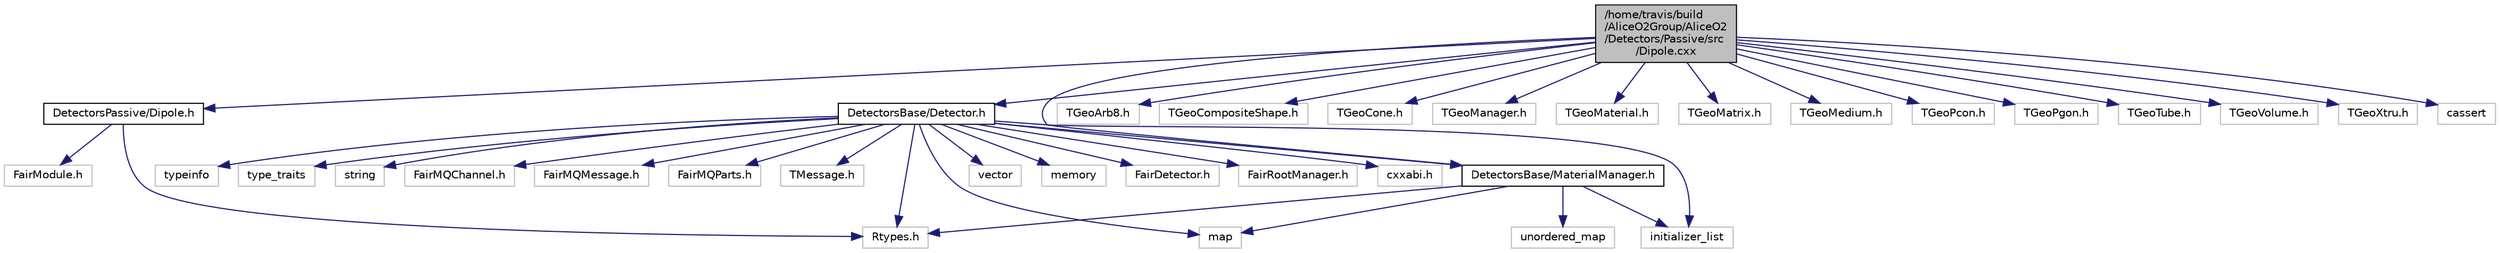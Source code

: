 digraph "/home/travis/build/AliceO2Group/AliceO2/Detectors/Passive/src/Dipole.cxx"
{
 // INTERACTIVE_SVG=YES
  bgcolor="transparent";
  edge [fontname="Helvetica",fontsize="10",labelfontname="Helvetica",labelfontsize="10"];
  node [fontname="Helvetica",fontsize="10",shape=record];
  Node1 [label="/home/travis/build\l/AliceO2Group/AliceO2\l/Detectors/Passive/src\l/Dipole.cxx",height=0.2,width=0.4,color="black", fillcolor="grey75", style="filled" fontcolor="black"];
  Node1 -> Node2 [color="midnightblue",fontsize="10",style="solid",fontname="Helvetica"];
  Node2 [label="DetectorsBase/Detector.h",height=0.2,width=0.4,color="black",URL="$d1/d3a/Base_2include_2DetectorsBase_2Detector_8h.html"];
  Node2 -> Node3 [color="midnightblue",fontsize="10",style="solid",fontname="Helvetica"];
  Node3 [label="map",height=0.2,width=0.4,color="grey75"];
  Node2 -> Node4 [color="midnightblue",fontsize="10",style="solid",fontname="Helvetica"];
  Node4 [label="vector",height=0.2,width=0.4,color="grey75"];
  Node2 -> Node5 [color="midnightblue",fontsize="10",style="solid",fontname="Helvetica"];
  Node5 [label="initializer_list",height=0.2,width=0.4,color="grey75"];
  Node2 -> Node6 [color="midnightblue",fontsize="10",style="solid",fontname="Helvetica"];
  Node6 [label="memory",height=0.2,width=0.4,color="grey75"];
  Node2 -> Node7 [color="midnightblue",fontsize="10",style="solid",fontname="Helvetica"];
  Node7 [label="FairDetector.h",height=0.2,width=0.4,color="grey75"];
  Node2 -> Node8 [color="midnightblue",fontsize="10",style="solid",fontname="Helvetica"];
  Node8 [label="FairRootManager.h",height=0.2,width=0.4,color="grey75"];
  Node2 -> Node9 [color="midnightblue",fontsize="10",style="solid",fontname="Helvetica"];
  Node9 [label="DetectorsBase/MaterialManager.h",height=0.2,width=0.4,color="black",URL="$d0/d9a/MaterialManager_8h.html"];
  Node9 -> Node10 [color="midnightblue",fontsize="10",style="solid",fontname="Helvetica"];
  Node10 [label="Rtypes.h",height=0.2,width=0.4,color="grey75"];
  Node9 -> Node3 [color="midnightblue",fontsize="10",style="solid",fontname="Helvetica"];
  Node9 -> Node11 [color="midnightblue",fontsize="10",style="solid",fontname="Helvetica"];
  Node11 [label="unordered_map",height=0.2,width=0.4,color="grey75"];
  Node9 -> Node5 [color="midnightblue",fontsize="10",style="solid",fontname="Helvetica"];
  Node2 -> Node10 [color="midnightblue",fontsize="10",style="solid",fontname="Helvetica"];
  Node2 -> Node12 [color="midnightblue",fontsize="10",style="solid",fontname="Helvetica"];
  Node12 [label="cxxabi.h",height=0.2,width=0.4,color="grey75"];
  Node2 -> Node13 [color="midnightblue",fontsize="10",style="solid",fontname="Helvetica"];
  Node13 [label="typeinfo",height=0.2,width=0.4,color="grey75"];
  Node2 -> Node14 [color="midnightblue",fontsize="10",style="solid",fontname="Helvetica"];
  Node14 [label="type_traits",height=0.2,width=0.4,color="grey75"];
  Node2 -> Node15 [color="midnightblue",fontsize="10",style="solid",fontname="Helvetica"];
  Node15 [label="string",height=0.2,width=0.4,color="grey75"];
  Node2 -> Node16 [color="midnightblue",fontsize="10",style="solid",fontname="Helvetica"];
  Node16 [label="FairMQChannel.h",height=0.2,width=0.4,color="grey75"];
  Node2 -> Node17 [color="midnightblue",fontsize="10",style="solid",fontname="Helvetica"];
  Node17 [label="FairMQMessage.h",height=0.2,width=0.4,color="grey75"];
  Node2 -> Node18 [color="midnightblue",fontsize="10",style="solid",fontname="Helvetica"];
  Node18 [label="FairMQParts.h",height=0.2,width=0.4,color="grey75"];
  Node2 -> Node19 [color="midnightblue",fontsize="10",style="solid",fontname="Helvetica"];
  Node19 [label="TMessage.h",height=0.2,width=0.4,color="grey75"];
  Node1 -> Node9 [color="midnightblue",fontsize="10",style="solid",fontname="Helvetica"];
  Node1 -> Node20 [color="midnightblue",fontsize="10",style="solid",fontname="Helvetica"];
  Node20 [label="DetectorsPassive/Dipole.h",height=0.2,width=0.4,color="black",URL="$d8/d70/Dipole_8h.html"];
  Node20 -> Node21 [color="midnightblue",fontsize="10",style="solid",fontname="Helvetica"];
  Node21 [label="FairModule.h",height=0.2,width=0.4,color="grey75"];
  Node20 -> Node10 [color="midnightblue",fontsize="10",style="solid",fontname="Helvetica"];
  Node1 -> Node22 [color="midnightblue",fontsize="10",style="solid",fontname="Helvetica"];
  Node22 [label="TGeoArb8.h",height=0.2,width=0.4,color="grey75"];
  Node1 -> Node23 [color="midnightblue",fontsize="10",style="solid",fontname="Helvetica"];
  Node23 [label="TGeoCompositeShape.h",height=0.2,width=0.4,color="grey75"];
  Node1 -> Node24 [color="midnightblue",fontsize="10",style="solid",fontname="Helvetica"];
  Node24 [label="TGeoCone.h",height=0.2,width=0.4,color="grey75"];
  Node1 -> Node25 [color="midnightblue",fontsize="10",style="solid",fontname="Helvetica"];
  Node25 [label="TGeoManager.h",height=0.2,width=0.4,color="grey75"];
  Node1 -> Node26 [color="midnightblue",fontsize="10",style="solid",fontname="Helvetica"];
  Node26 [label="TGeoMaterial.h",height=0.2,width=0.4,color="grey75"];
  Node1 -> Node27 [color="midnightblue",fontsize="10",style="solid",fontname="Helvetica"];
  Node27 [label="TGeoMatrix.h",height=0.2,width=0.4,color="grey75"];
  Node1 -> Node28 [color="midnightblue",fontsize="10",style="solid",fontname="Helvetica"];
  Node28 [label="TGeoMedium.h",height=0.2,width=0.4,color="grey75"];
  Node1 -> Node29 [color="midnightblue",fontsize="10",style="solid",fontname="Helvetica"];
  Node29 [label="TGeoPcon.h",height=0.2,width=0.4,color="grey75"];
  Node1 -> Node30 [color="midnightblue",fontsize="10",style="solid",fontname="Helvetica"];
  Node30 [label="TGeoPgon.h",height=0.2,width=0.4,color="grey75"];
  Node1 -> Node31 [color="midnightblue",fontsize="10",style="solid",fontname="Helvetica"];
  Node31 [label="TGeoTube.h",height=0.2,width=0.4,color="grey75"];
  Node1 -> Node32 [color="midnightblue",fontsize="10",style="solid",fontname="Helvetica"];
  Node32 [label="TGeoVolume.h",height=0.2,width=0.4,color="grey75"];
  Node1 -> Node33 [color="midnightblue",fontsize="10",style="solid",fontname="Helvetica"];
  Node33 [label="TGeoXtru.h",height=0.2,width=0.4,color="grey75"];
  Node1 -> Node34 [color="midnightblue",fontsize="10",style="solid",fontname="Helvetica"];
  Node34 [label="cassert",height=0.2,width=0.4,color="grey75"];
}
